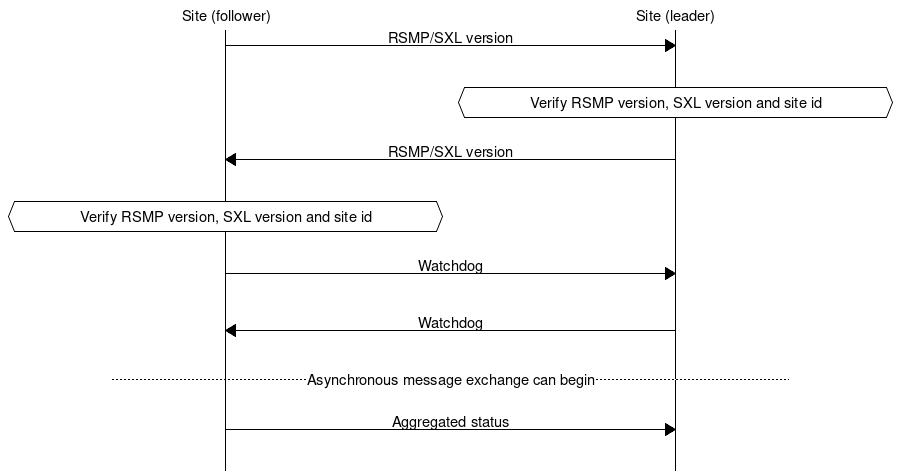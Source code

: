 # MSC for establish site-site

msc {
  hscale = "1.5", arcgradient = "0";

  a [label="Site (follower)"], b [label="Site (leader)"];

  a=>b [ label = "RSMP/SXL version" ];
  |||;
  b abox b [ label = "Verify RSMP version, SXL version and site id" ];
  |||;
  a<=b [ label = "RSMP/SXL version" ];
  |||;
  a abox a [ label = "Verify RSMP version, SXL version and site id" ];
  |||;
  a=>b [ label = "Watchdog" ];
  |||;
  a<=b [ label = "Watchdog" ];
  |||;
  --- [ label = "Asynchronous message exchange can begin" ];
  |||;
  a=>b [ label = "Aggregated status" ];
  |||;
}
